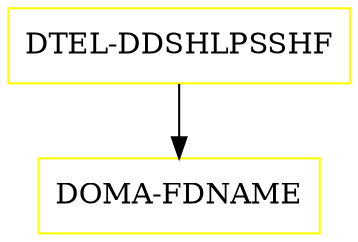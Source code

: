 digraph G {
  "DTEL-DDSHLPSSHF" [shape=box,color=yellow];
  "DOMA-FDNAME" [shape=box,color=yellow,URL="./DOMA_FDNAME.html"];
  "DTEL-DDSHLPSSHF" -> "DOMA-FDNAME";
}
